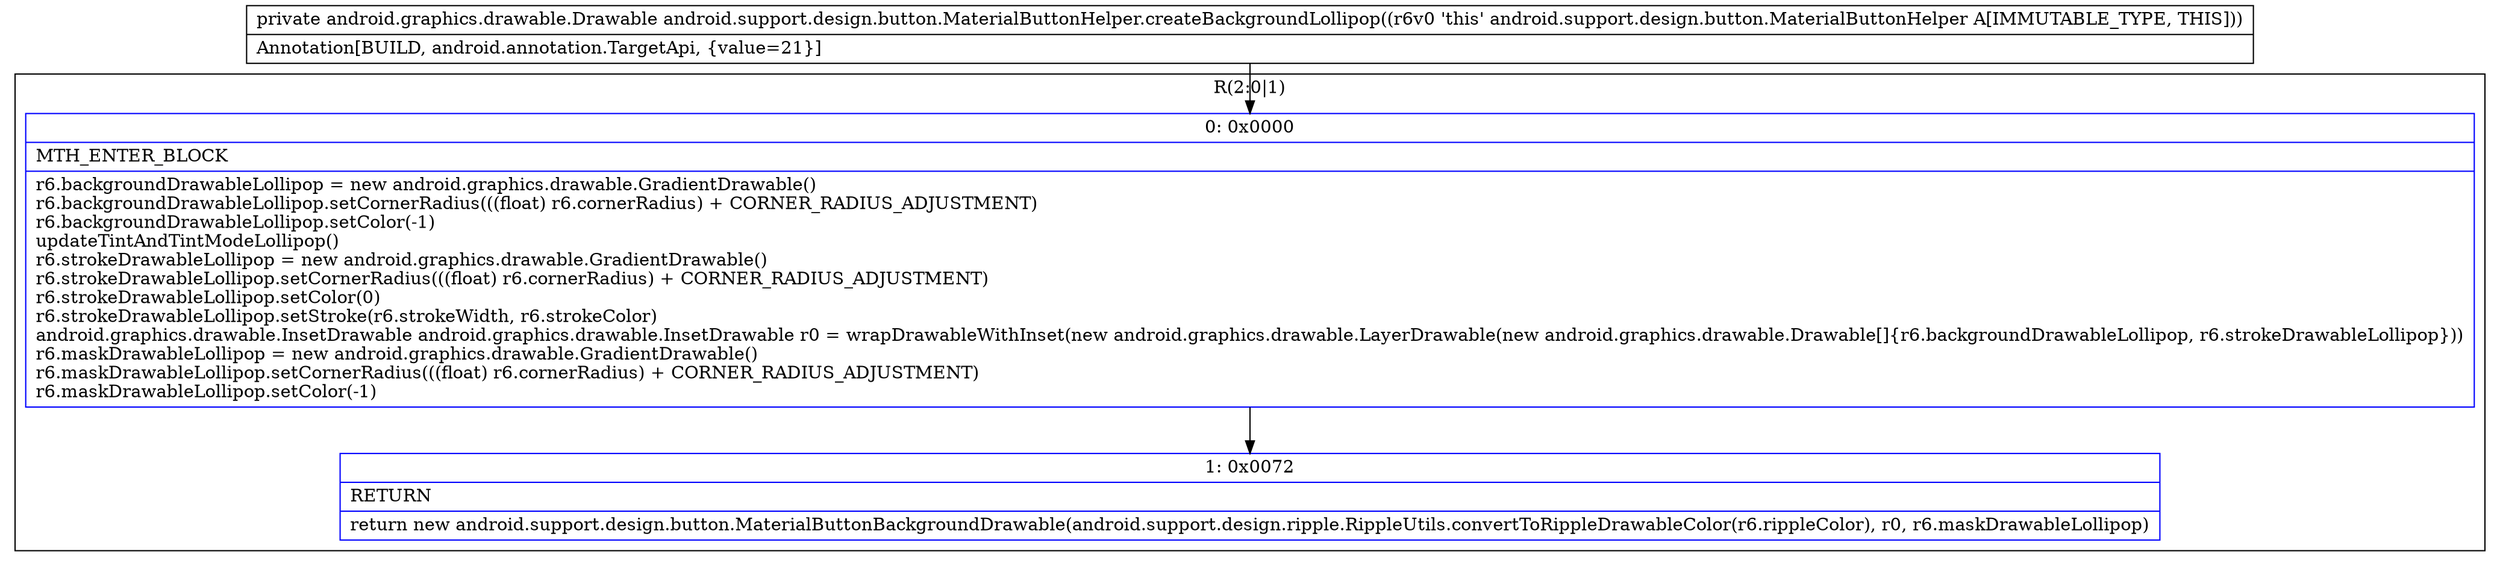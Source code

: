 digraph "CFG forandroid.support.design.button.MaterialButtonHelper.createBackgroundLollipop()Landroid\/graphics\/drawable\/Drawable;" {
subgraph cluster_Region_613927404 {
label = "R(2:0|1)";
node [shape=record,color=blue];
Node_0 [shape=record,label="{0\:\ 0x0000|MTH_ENTER_BLOCK\l|r6.backgroundDrawableLollipop = new android.graphics.drawable.GradientDrawable()\lr6.backgroundDrawableLollipop.setCornerRadius(((float) r6.cornerRadius) + CORNER_RADIUS_ADJUSTMENT)\lr6.backgroundDrawableLollipop.setColor(\-1)\lupdateTintAndTintModeLollipop()\lr6.strokeDrawableLollipop = new android.graphics.drawable.GradientDrawable()\lr6.strokeDrawableLollipop.setCornerRadius(((float) r6.cornerRadius) + CORNER_RADIUS_ADJUSTMENT)\lr6.strokeDrawableLollipop.setColor(0)\lr6.strokeDrawableLollipop.setStroke(r6.strokeWidth, r6.strokeColor)\landroid.graphics.drawable.InsetDrawable android.graphics.drawable.InsetDrawable r0 = wrapDrawableWithInset(new android.graphics.drawable.LayerDrawable(new android.graphics.drawable.Drawable[]\{r6.backgroundDrawableLollipop, r6.strokeDrawableLollipop\}))\lr6.maskDrawableLollipop = new android.graphics.drawable.GradientDrawable()\lr6.maskDrawableLollipop.setCornerRadius(((float) r6.cornerRadius) + CORNER_RADIUS_ADJUSTMENT)\lr6.maskDrawableLollipop.setColor(\-1)\l}"];
Node_1 [shape=record,label="{1\:\ 0x0072|RETURN\l|return new android.support.design.button.MaterialButtonBackgroundDrawable(android.support.design.ripple.RippleUtils.convertToRippleDrawableColor(r6.rippleColor), r0, r6.maskDrawableLollipop)\l}"];
}
MethodNode[shape=record,label="{private android.graphics.drawable.Drawable android.support.design.button.MaterialButtonHelper.createBackgroundLollipop((r6v0 'this' android.support.design.button.MaterialButtonHelper A[IMMUTABLE_TYPE, THIS]))  | Annotation[BUILD, android.annotation.TargetApi, \{value=21\}]\l}"];
MethodNode -> Node_0;
Node_0 -> Node_1;
}

